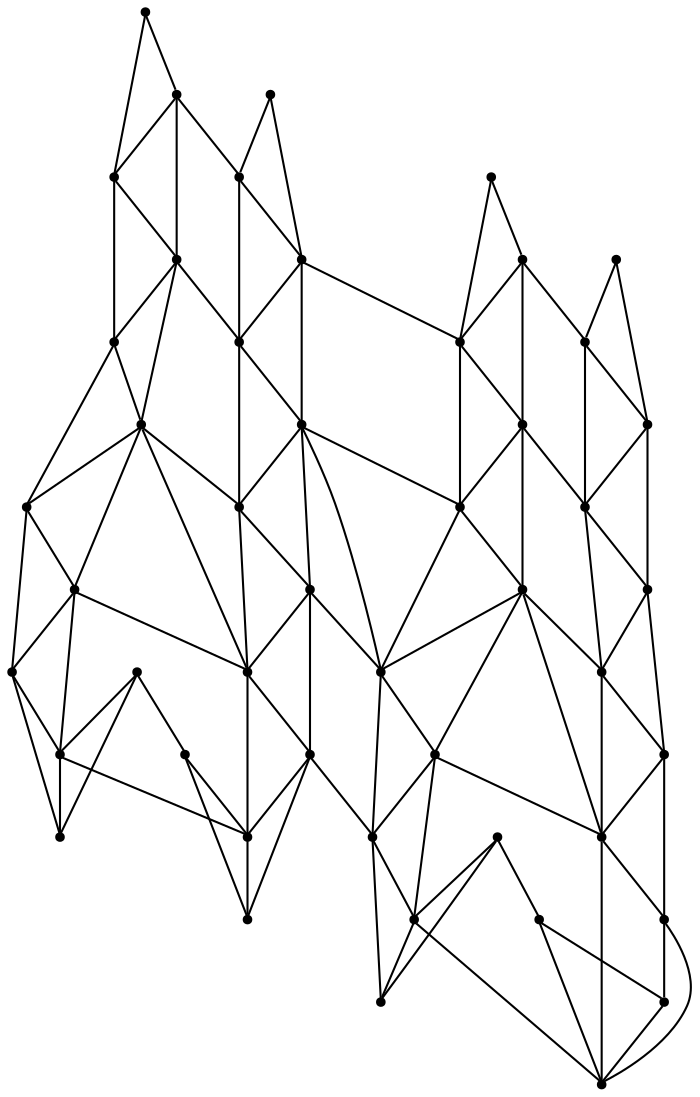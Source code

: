 graph {
  node [shape=point,comment="{\"directed\":false,\"doi\":\"10.4230/LIPIcs.GD.2024.32\",\"figure\":\"3 (1)\"}"]

  v0 [pos="1677.819341880582,1132.772163332276"]
  v1 [pos="1604.5911906405843,1132.772163332276"]
  v2 [pos="1641.2052026647796,1071.7633172982744"]
  v3 [pos="1677.819341880582,1181.579138430594"]
  v4 [pos="1641.2052026647796,1242.5879844645956"]
  v5 [pos="1604.5911906405843,1181.579138430594"]
  v6 [pos="1677.819341880582,1364.605676532599"]
  v7 [pos="1641.2052026647796,1303.5968304985975"]
  v8 [pos="1604.5911906405843,1364.605676532599"]
  v9 [pos="1677.819341880582,1413.4127787920215"]
  v10 [pos="1641.2052026647796,1474.4216248260232"]
  v11 [pos="1604.5911906405843,1413.4127787920215"]
  v12 [pos="1567.9770514247818,1071.7633172982744"]
  v13 [pos="1567.9770514247818,1242.5879844645956"]
  v14 [pos="1567.9770514247818,1303.5968304985975"]
  v15 [pos="1567.9770514247818,1474.4216248260232"]
  v16 [pos="1531.3630394005868,1132.772163332276"]
  v17 [pos="1531.3630394005866,1181.579138430594"]
  v18 [pos="1531.3630394005866,1364.605676532599"]
  v19 [pos="1531.3630394005866,1413.4127787920215"]
  v20 [pos="1494.7489001847841,1071.7633172982742"]
  v21 [pos="1494.7489001847841,1242.5879844645956"]
  v22 [pos="1494.7489001847841,1303.5968304985972"]
  v23 [pos="1494.7489001847841,1474.4216248260232"]
  v24 [pos="1458.1348881605888,1132.772163332276"]
  v25 [pos="1458.1348881605888,1181.579138430594"]
  v26 [pos="1458.1348881605888,1364.6056765325993"]
  v27 [pos="1458.1348881605888,1413.4127787920215"]
  v28 [pos="1421.5207489447864,1071.7633172982744"]
  v29 [pos="1421.5207489447864,1242.5879844645956"]
  v30 [pos="1421.5207489447864,1303.5968304985975"]
  v31 [pos="1421.5207489447864,1474.4216248260232"]
  v32 [pos="1384.9067369205914,1132.772163332276"]
  v33 [pos="1384.9067369205914,1181.579138430594"]
  v34 [pos="1384.9067369205914,1364.605676532599"]
  v35 [pos="1384.9067369205914,1413.4127787920215"]
  v36 [pos="1348.2925977047887,1071.7633172982744"]
  v37 [pos="1348.2925977047887,1242.5879844645956"]
  v38 [pos="1348.2925977047887,1303.5968304985975"]
  v39 [pos="1348.2925977047887,1474.4216248260232"]
  v40 [pos="1311.6784584889863,1132.772163332276"]
  v41 [pos="1311.6784584889863,1181.579138430594"]
  v42 [pos="1311.6784584889863,1364.605676532599"]
  v43 [pos="1311.6784584889863,1413.4127787920215"]
  v44 [pos="1275.064446464791,1071.7633172982742"]
  v45 [pos="1275.064446464791,1242.5879844645956"]
  v46 [pos="1275.064446464791,1303.5968304985975"]
  v47 [pos="1275.064446464791,1474.4216248260232"]

  v0 -- v1 [id="-1",pos="1677.819341880582,1132.772163332276 1604.5911906405843,1132.772163332276 1604.5911906405843,1132.772163332276 1604.5911906405843,1132.772163332276"]
  v0 -- v2 [id="-2",pos="1677.819341880582,1132.772163332276 1641.2052026647796,1071.7633172982744 1641.2052026647796,1071.7633172982744 1641.2052026647796,1071.7633172982744"]
  v3 -- v4 [id="-3",pos="1677.819341880582,1181.579138430594 1641.2052026647796,1242.5879844645956 1641.2052026647796,1242.5879844645956 1641.2052026647796,1242.5879844645956"]
  v47 -- v43 [id="-4",pos="1275.064446464791,1474.4216248260232 1311.6784584889863,1413.4127787920215 1311.6784584889863,1413.4127787920215 1311.6784584889863,1413.4127787920215"]
  v47 -- v39 [id="-5",pos="1275.064446464791,1474.4216248260232 1348.2925977047887,1474.4216248260232 1348.2925977047887,1474.4216248260232 1348.2925977047887,1474.4216248260232"]
  v46 -- v42 [id="-6",pos="1275.064446464791,1303.5968304985975 1311.6784584889863,1364.605676532599 1311.6784584889863,1364.605676532599 1311.6784584889863,1364.605676532599"]
  v46 -- v38 [id="-7",pos="1275.064446464791,1303.5968304985975 1348.2925977047887,1303.5968304985975 1348.2925977047887,1303.5968304985975 1348.2925977047887,1303.5968304985975"]
  v45 -- v41 [id="-8",pos="1275.064446464791,1242.5879844645956 1311.6784584889863,1181.579138430594 1311.6784584889863,1181.579138430594 1311.6784584889863,1181.579138430594"]
  v45 -- v37 [id="-9",pos="1275.064446464791,1242.5879844645956 1348.2925977047887,1242.5879844645956 1348.2925977047887,1242.5879844645956 1348.2925977047887,1242.5879844645956"]
  v44 -- v36 [id="-10",pos="1275.064446464791,1071.7633172982742 1348.2925977047887,1071.7633172982744 1348.2925977047887,1071.7633172982744 1348.2925977047887,1071.7633172982744"]
  v44 -- v40 [id="-11",pos="1275.064446464791,1071.7633172982742 1311.6784584889863,1132.772163332276 1311.6784584889863,1132.772163332276 1311.6784584889863,1132.772163332276"]
  v3 -- v5 [id="-12",pos="1677.819341880582,1181.579138430594 1604.5911906405843,1181.579138430594 1604.5911906405843,1181.579138430594 1604.5911906405843,1181.579138430594"]
  v3 -- v0 [id="-13",pos="1677.819341880582,1181.579138430594 1677.819341880582,1132.772163332276 1677.819341880582,1132.772163332276 1677.819341880582,1132.772163332276"]
  v43 -- v39 [id="-14",pos="1311.6784584889863,1413.4127787920215 1348.2925977047887,1474.4216248260232 1348.2925977047887,1474.4216248260232 1348.2925977047887,1474.4216248260232"]
  v43 -- v42 [id="-16",pos="1311.6784584889863,1413.4127787920215 1311.6784584889863,1364.605676532599 1311.6784584889863,1364.605676532599 1311.6784584889863,1364.605676532599"]
  v43 -- v35 [id="-18",pos="1311.6784584889863,1413.4127787920215 1384.9067369205914,1413.4127787920215 1384.9067369205914,1413.4127787920215 1384.9067369205914,1413.4127787920215"]
  v42 -- v34 [id="-19",pos="1311.6784584889863,1364.605676532599 1384.9067369205914,1364.605676532599 1384.9067369205914,1364.605676532599 1384.9067369205914,1364.605676532599"]
  v42 -- v38 [id="-20",pos="1311.6784584889863,1364.605676532599 1348.2925977047887,1303.5968304985975 1348.2925977047887,1303.5968304985975 1348.2925977047887,1303.5968304985975"]
  v41 -- v33 [id="-22",pos="1311.6784584889863,1181.579138430594 1384.9067369205914,1181.579138430594 1384.9067369205914,1181.579138430594 1384.9067369205914,1181.579138430594"]
  v41 -- v37 [id="-23",pos="1311.6784584889863,1181.579138430594 1348.2925977047887,1242.5879844645956 1348.2925977047887,1242.5879844645956 1348.2925977047887,1242.5879844645956"]
  v41 -- v40 [id="-25",pos="1311.6784584889863,1181.579138430594 1311.6784584889863,1132.772163332276 1311.6784584889863,1132.772163332276 1311.6784584889863,1132.772163332276"]
  v40 -- v36 [id="-27",pos="1311.6784584889863,1132.772163332276 1348.2925977047887,1071.7633172982744 1348.2925977047887,1071.7633172982744 1348.2925977047887,1071.7633172982744"]
  v40 -- v32 [id="-28",pos="1311.6784584889863,1132.772163332276 1384.9067369205914,1132.772163332276 1384.9067369205914,1132.772163332276 1384.9067369205914,1132.772163332276"]
  v39 -- v35 [id="-35",pos="1348.2925977047887,1474.4216248260232 1384.9067369205914,1413.4127787920215 1384.9067369205914,1413.4127787920215 1384.9067369205914,1413.4127787920215"]
  v39 -- v31 [id="-38",pos="1348.2925977047887,1474.4216248260232 1421.5207489447864,1474.4216248260232 1421.5207489447864,1474.4216248260232 1421.5207489447864,1474.4216248260232"]
  v38 -- v37 [id="-40",pos="1348.2925977047887,1303.5968304985975 1348.2925977047887,1242.5879844645956 1348.2925977047887,1242.5879844645956 1348.2925977047887,1242.5879844645956"]
  v38 -- v34 [id="-43",pos="1348.2925977047887,1303.5968304985975 1384.9067369205914,1364.605676532599 1384.9067369205914,1364.605676532599 1384.9067369205914,1364.605676532599"]
  v38 -- v30 [id="-45",pos="1348.2925977047887,1303.5968304985975 1421.5207489447864,1303.5968304985975 1421.5207489447864,1303.5968304985975 1421.5207489447864,1303.5968304985975"]
  v6 -- v7 [id="-48",pos="1677.819341880582,1364.605676532599 1641.2052026647796,1303.5968304985975 1641.2052026647796,1303.5968304985975 1641.2052026647796,1303.5968304985975"]
  v6 -- v8 [id="-49",pos="1677.819341880582,1364.605676532599 1604.5911906405843,1364.605676532599 1604.5911906405843,1364.605676532599 1604.5911906405843,1364.605676532599"]
  v37 -- v33 [id="-51",pos="1348.2925977047887,1242.5879844645956 1384.9067369205914,1181.579138430594 1384.9067369205914,1181.579138430594 1384.9067369205914,1181.579138430594"]
  v37 -- v29 [id="-53",pos="1348.2925977047887,1242.5879844645956 1421.5207489447864,1242.5879844645956 1421.5207489447864,1242.5879844645956 1421.5207489447864,1242.5879844645956"]
  v36 -- v32 [id="-57",pos="1348.2925977047887,1071.7633172982744 1384.9067369205914,1132.772163332276 1384.9067369205914,1132.772163332276 1384.9067369205914,1132.772163332276"]
  v36 -- v28 [id="-60",pos="1348.2925977047887,1071.7633172982744 1421.5207489447864,1071.7633172982744 1421.5207489447864,1071.7633172982744 1421.5207489447864,1071.7633172982744"]
  v9 -- v10 [id="-62",pos="1677.819341880582,1413.4127787920215 1641.2052026647796,1474.4216248260232 1641.2052026647796,1474.4216248260232 1641.2052026647796,1474.4216248260232"]
  v9 -- v11 [id="-63",pos="1677.819341880582,1413.4127787920215 1604.5911906405843,1413.4127787920215 1604.5911906405843,1413.4127787920215 1604.5911906405843,1413.4127787920215"]
  v35 -- v31 [id="-68",pos="1384.9067369205914,1413.4127787920215 1421.5207489447864,1474.4216248260232 1421.5207489447864,1474.4216248260232 1421.5207489447864,1474.4216248260232"]
  v35 -- v34 [id="-69",pos="1384.9067369205914,1413.4127787920215 1384.9067369205914,1364.605676532599 1384.9067369205914,1364.605676532599 1384.9067369205914,1364.605676532599"]
  v35 -- v27 [id="-73",pos="1384.9067369205914,1413.4127787920215 1458.1348881605888,1413.4127787920215 1458.1348881605888,1413.4127787920215 1458.1348881605888,1413.4127787920215"]
  v34 -- v30 [id="-75",pos="1384.9067369205914,1364.605676532599 1421.5207489447864,1303.5968304985975 1421.5207489447864,1303.5968304985975 1421.5207489447864,1303.5968304985975"]
  v34 -- v26 [id="-77",pos="1384.9067369205914,1364.605676532599 1458.1348881605888,1364.6056765325993 1458.1348881605888,1364.6056765325993 1458.1348881605888,1364.6056765325993"]
  v33 -- v29 [id="-80",pos="1384.9067369205914,1181.579138430594 1421.5207489447864,1242.5879844645956 1421.5207489447864,1242.5879844645956 1421.5207489447864,1242.5879844645956"]
  v33 -- v32 [id="-81",pos="1384.9067369205914,1181.579138430594 1384.9067369205914,1132.772163332276 1384.9067369205914,1132.772163332276 1384.9067369205914,1132.772163332276"]
  v33 -- v25 [id="-86",pos="1384.9067369205914,1181.579138430594 1458.1348881605888,1181.579138430594 1458.1348881605888,1181.579138430594 1458.1348881605888,1181.579138430594"]
  v32 -- v28 [id="-87",pos="1384.9067369205914,1132.772163332276 1421.5207489447864,1071.7633172982744 1421.5207489447864,1071.7633172982744 1421.5207489447864,1071.7633172982744"]
  v32 -- v24 [id="-89",pos="1384.9067369205914,1132.772163332276 1458.1348881605888,1132.772163332276 1458.1348881605888,1132.772163332276 1458.1348881605888,1132.772163332276"]
  v31 -- v27 [id="-92",pos="1421.5207489447864,1474.4216248260232 1458.1348881605888,1413.4127787920215 1458.1348881605888,1413.4127787920215 1458.1348881605888,1413.4127787920215"]
  v31 -- v23 [id="-94",pos="1421.5207489447864,1474.4216248260232 1494.7489001847841,1474.4216248260232 1494.7489001847841,1474.4216248260232 1494.7489001847841,1474.4216248260232"]
  v30 -- v26 [id="-97",pos="1421.5207489447864,1303.5968304985975 1458.1348881605888,1364.6056765325993 1458.1348881605888,1364.6056765325993 1458.1348881605888,1364.6056765325993"]
  v30 -- v22 [id="-99",pos="1421.5207489447864,1303.5968304985975 1494.7489001847841,1303.5968304985972 1494.7489001847841,1303.5968304985972 1494.7489001847841,1303.5968304985972"]
  v30 -- v29 [id="-100",pos="1421.5207489447864,1303.5968304985975 1421.5207489447864,1242.5879844645956 1421.5207489447864,1242.5879844645956 1421.5207489447864,1242.5879844645956"]
  v30 -- v21 [id="-103",pos="1421.5207489447864,1303.5968304985975 1494.7489001847841,1242.5879844645956 1494.7489001847841,1242.5879844645956 1494.7489001847841,1242.5879844645956"]
  v29 -- v25 [id="-105",pos="1421.5207489447864,1242.5879844645956 1458.1348881605888,1181.579138430594 1458.1348881605888,1181.579138430594 1458.1348881605888,1181.579138430594"]
  v29 -- v21 [id="-108",pos="1421.5207489447864,1242.5879844645956 1494.7489001847841,1242.5879844645956 1494.7489001847841,1242.5879844645956 1494.7489001847841,1242.5879844645956"]
  v28 -- v20 [id="-111",pos="1421.5207489447864,1071.7633172982744 1494.7489001847841,1071.7633172982742 1494.7489001847841,1071.7633172982742 1494.7489001847841,1071.7633172982742"]
  v28 -- v24 [id="-112",pos="1421.5207489447864,1071.7633172982744 1458.1348881605888,1132.772163332276 1458.1348881605888,1132.772163332276 1458.1348881605888,1132.772163332276"]
  v27 -- v23 [id="-119",pos="1458.1348881605888,1413.4127787920215 1494.7489001847841,1474.4216248260232 1494.7489001847841,1474.4216248260232 1494.7489001847841,1474.4216248260232"]
  v27 -- v19 [id="-120",pos="1458.1348881605888,1413.4127787920215 1531.3630394005866,1413.4127787920215 1531.3630394005866,1413.4127787920215 1531.3630394005866,1413.4127787920215"]
  v27 -- v18 [id="-123",pos="1458.1348881605888,1413.4127787920215 1531.3630394005866,1364.605676532599 1531.3630394005866,1364.605676532599 1531.3630394005866,1364.605676532599"]
  v27 -- v26 [id="-125",pos="1458.1348881605888,1413.4127787920215 1458.1348881605888,1364.6056765325993 1458.1348881605888,1364.6056765325993 1458.1348881605888,1364.6056765325993"]
  v26 -- v22 [id="-128",pos="1458.1348881605888,1364.6056765325993 1494.7489001847841,1303.5968304985972 1494.7489001847841,1303.5968304985972 1494.7489001847841,1303.5968304985972"]
  v26 -- v18 [id="-130",pos="1458.1348881605888,1364.6056765325993 1531.3630394005866,1364.605676532599 1531.3630394005866,1364.605676532599 1531.3630394005866,1364.605676532599"]
  v25 -- v21 [id="-135",pos="1458.1348881605888,1181.579138430594 1494.7489001847841,1242.5879844645956 1494.7489001847841,1242.5879844645956 1494.7489001847841,1242.5879844645956"]
  v25 -- v17 [id="-136",pos="1458.1348881605888,1181.579138430594 1531.3630394005866,1181.579138430594 1531.3630394005866,1181.579138430594 1531.3630394005866,1181.579138430594"]
  v25 -- v16 [id="-137",pos="1458.1348881605888,1181.579138430594 1531.3630394005868,1132.772163332276 1531.3630394005868,1132.772163332276 1531.3630394005868,1132.772163332276"]
  v25 -- v24 [id="-138",pos="1458.1348881605888,1181.579138430594 1458.1348881605888,1132.772163332276 1458.1348881605888,1132.772163332276 1458.1348881605888,1132.772163332276"]
  v24 -- v16 [id="-144",pos="1458.1348881605888,1132.772163332276 1531.3630394005868,1132.772163332276 1531.3630394005868,1132.772163332276 1531.3630394005868,1132.772163332276"]
  v24 -- v20 [id="-145",pos="1458.1348881605888,1132.772163332276 1494.7489001847841,1071.7633172982742 1494.7489001847841,1071.7633172982742 1494.7489001847841,1071.7633172982742"]
  v23 -- v19 [id="-150",pos="1494.7489001847841,1474.4216248260232 1531.3630394005866,1413.4127787920215 1531.3630394005866,1413.4127787920215 1531.3630394005866,1413.4127787920215"]
  v23 -- v15 [id="-152",pos="1494.7489001847841,1474.4216248260232 1567.9770514247818,1474.4216248260232 1567.9770514247818,1474.4216248260232 1567.9770514247818,1474.4216248260232"]
  v22 -- v18 [id="-154",pos="1494.7489001847841,1303.5968304985972 1531.3630394005866,1364.605676532599 1531.3630394005866,1364.605676532599 1531.3630394005866,1364.605676532599"]
  v22 -- v14 [id="-155",pos="1494.7489001847841,1303.5968304985972 1567.9770514247818,1303.5968304985975 1567.9770514247818,1303.5968304985975 1567.9770514247818,1303.5968304985975"]
  v22 -- v21 [id="-158",pos="1494.7489001847841,1303.5968304985972 1494.7489001847841,1242.5879844645956 1494.7489001847841,1242.5879844645956 1494.7489001847841,1242.5879844645956"]
  v21 -- v17 [id="-161",pos="1494.7489001847841,1242.5879844645956 1531.3630394005866,1181.579138430594 1531.3630394005866,1181.579138430594 1531.3630394005866,1181.579138430594"]
  v21 -- v13 [id="-162",pos="1494.7489001847841,1242.5879844645956 1567.9770514247818,1242.5879844645956 1567.9770514247818,1242.5879844645956 1567.9770514247818,1242.5879844645956"]
  v20 -- v16 [id="-167",pos="1494.7489001847841,1071.7633172982742 1531.3630394005868,1132.772163332276 1531.3630394005868,1132.772163332276 1531.3630394005868,1132.772163332276"]
  v20 -- v12 [id="-169",pos="1494.7489001847841,1071.7633172982742 1567.9770514247818,1071.7633172982744 1567.9770514247818,1071.7633172982744 1567.9770514247818,1071.7633172982744"]
  v19 -- v18 [id="-175",pos="1531.3630394005866,1413.4127787920215 1531.3630394005866,1364.605676532599 1531.3630394005866,1364.605676532599 1531.3630394005866,1364.605676532599"]
  v19 -- v15 [id="-177",pos="1531.3630394005866,1413.4127787920215 1567.9770514247818,1474.4216248260232 1567.9770514247818,1474.4216248260232 1567.9770514247818,1474.4216248260232"]
  v19 -- v11 [id="-181",pos="1531.3630394005866,1413.4127787920215 1604.5911906405843,1413.4127787920215 1604.5911906405843,1413.4127787920215 1604.5911906405843,1413.4127787920215"]
  v18 -- v14 [id="-186",pos="1531.3630394005866,1364.605676532599 1567.9770514247818,1303.5968304985975 1567.9770514247818,1303.5968304985975 1567.9770514247818,1303.5968304985975"]
  v18 -- v8 [id="-187",pos="1531.3630394005866,1364.605676532599 1604.5911906405843,1364.605676532599 1604.5911906405843,1364.605676532599 1604.5911906405843,1364.605676532599"]
  v17 -- v13 [id="-189",pos="1531.3630394005866,1181.579138430594 1567.9770514247818,1242.5879844645956 1567.9770514247818,1242.5879844645956 1567.9770514247818,1242.5879844645956"]
  v17 -- v16 [id="-190",pos="1531.3630394005866,1181.579138430594 1531.3630394005868,1132.772163332276 1531.3630394005868,1132.772163332276 1531.3630394005868,1132.772163332276"]
  v17 -- v5 [id="-195",pos="1531.3630394005866,1181.579138430594 1604.5911906405843,1181.579138430594 1604.5911906405843,1181.579138430594 1604.5911906405843,1181.579138430594"]
  v16 -- v12 [id="-198",pos="1531.3630394005868,1132.772163332276 1567.9770514247818,1071.7633172982744 1567.9770514247818,1071.7633172982744 1567.9770514247818,1071.7633172982744"]
  v16 -- v1 [id="-200",pos="1531.3630394005868,1132.772163332276 1604.5911906405843,1132.772163332276 1604.5911906405843,1132.772163332276 1604.5911906405843,1132.772163332276"]
  v9 -- v6 [id="-203",pos="1677.819341880582,1413.4127787920215 1677.819341880582,1364.605676532599 1677.819341880582,1364.605676532599 1677.819341880582,1364.605676532599"]
  v2 -- v1 [id="-204",pos="1641.2052026647796,1071.7633172982744 1604.5911906405843,1132.772163332276 1604.5911906405843,1132.772163332276 1604.5911906405843,1132.772163332276"]
  v15 -- v10 [id="-210",pos="1567.9770514247818,1474.4216248260232 1641.2052026647796,1474.4216248260232 1641.2052026647796,1474.4216248260232 1641.2052026647796,1474.4216248260232"]
  v15 -- v11 [id="-211",pos="1567.9770514247818,1474.4216248260232 1604.5911906405843,1413.4127787920215 1604.5911906405843,1413.4127787920215 1604.5911906405843,1413.4127787920215"]
  v14 -- v7 [id="-214",pos="1567.9770514247818,1303.5968304985975 1641.2052026647796,1303.5968304985975 1641.2052026647796,1303.5968304985975 1641.2052026647796,1303.5968304985975"]
  v14 -- v8 [id="-216",pos="1567.9770514247818,1303.5968304985975 1604.5911906405843,1364.605676532599 1604.5911906405843,1364.605676532599 1604.5911906405843,1364.605676532599"]
  v14 -- v13 [id="-217",pos="1567.9770514247818,1303.5968304985975 1567.9770514247818,1242.5879844645956 1567.9770514247818,1242.5879844645956 1567.9770514247818,1242.5879844645956"]
  v13 -- v5 [id="-222",pos="1567.9770514247818,1242.5879844645956 1604.5911906405843,1181.579138430594 1604.5911906405843,1181.579138430594 1604.5911906405843,1181.579138430594"]
  v13 -- v4 [id="-224",pos="1567.9770514247818,1242.5879844645956 1641.2052026647796,1242.5879844645956 1641.2052026647796,1242.5879844645956 1641.2052026647796,1242.5879844645956"]
  v12 -- v1 [id="-228",pos="1567.9770514247818,1071.7633172982744 1604.5911906405843,1132.772163332276 1604.5911906405843,1132.772163332276 1604.5911906405843,1132.772163332276"]
  v12 -- v2 [id="-231",pos="1567.9770514247818,1071.7633172982744 1641.2052026647796,1071.7633172982744 1641.2052026647796,1071.7633172982744 1641.2052026647796,1071.7633172982744"]
  v11 -- v10 [id="-232",pos="1604.5911906405843,1413.4127787920215 1641.2052026647796,1474.4216248260232 1641.2052026647796,1474.4216248260232 1641.2052026647796,1474.4216248260232"]
  v11 -- v8 [id="-237",pos="1604.5911906405843,1413.4127787920215 1604.5911906405843,1364.605676532599 1604.5911906405843,1364.605676532599 1604.5911906405843,1364.605676532599"]
  v8 -- v7 [id="-240",pos="1604.5911906405843,1364.605676532599 1641.2052026647796,1303.5968304985975 1641.2052026647796,1303.5968304985975 1641.2052026647796,1303.5968304985975"]
  v5 -- v1 [id="-245",pos="1604.5911906405843,1181.579138430594 1604.5911906405843,1132.772163332276 1604.5911906405843,1132.772163332276 1604.5911906405843,1132.772163332276"]
  v5 -- v4 [id="-249",pos="1604.5911906405843,1181.579138430594 1641.2052026647796,1242.5879844645956 1641.2052026647796,1242.5879844645956 1641.2052026647796,1242.5879844645956"]
}